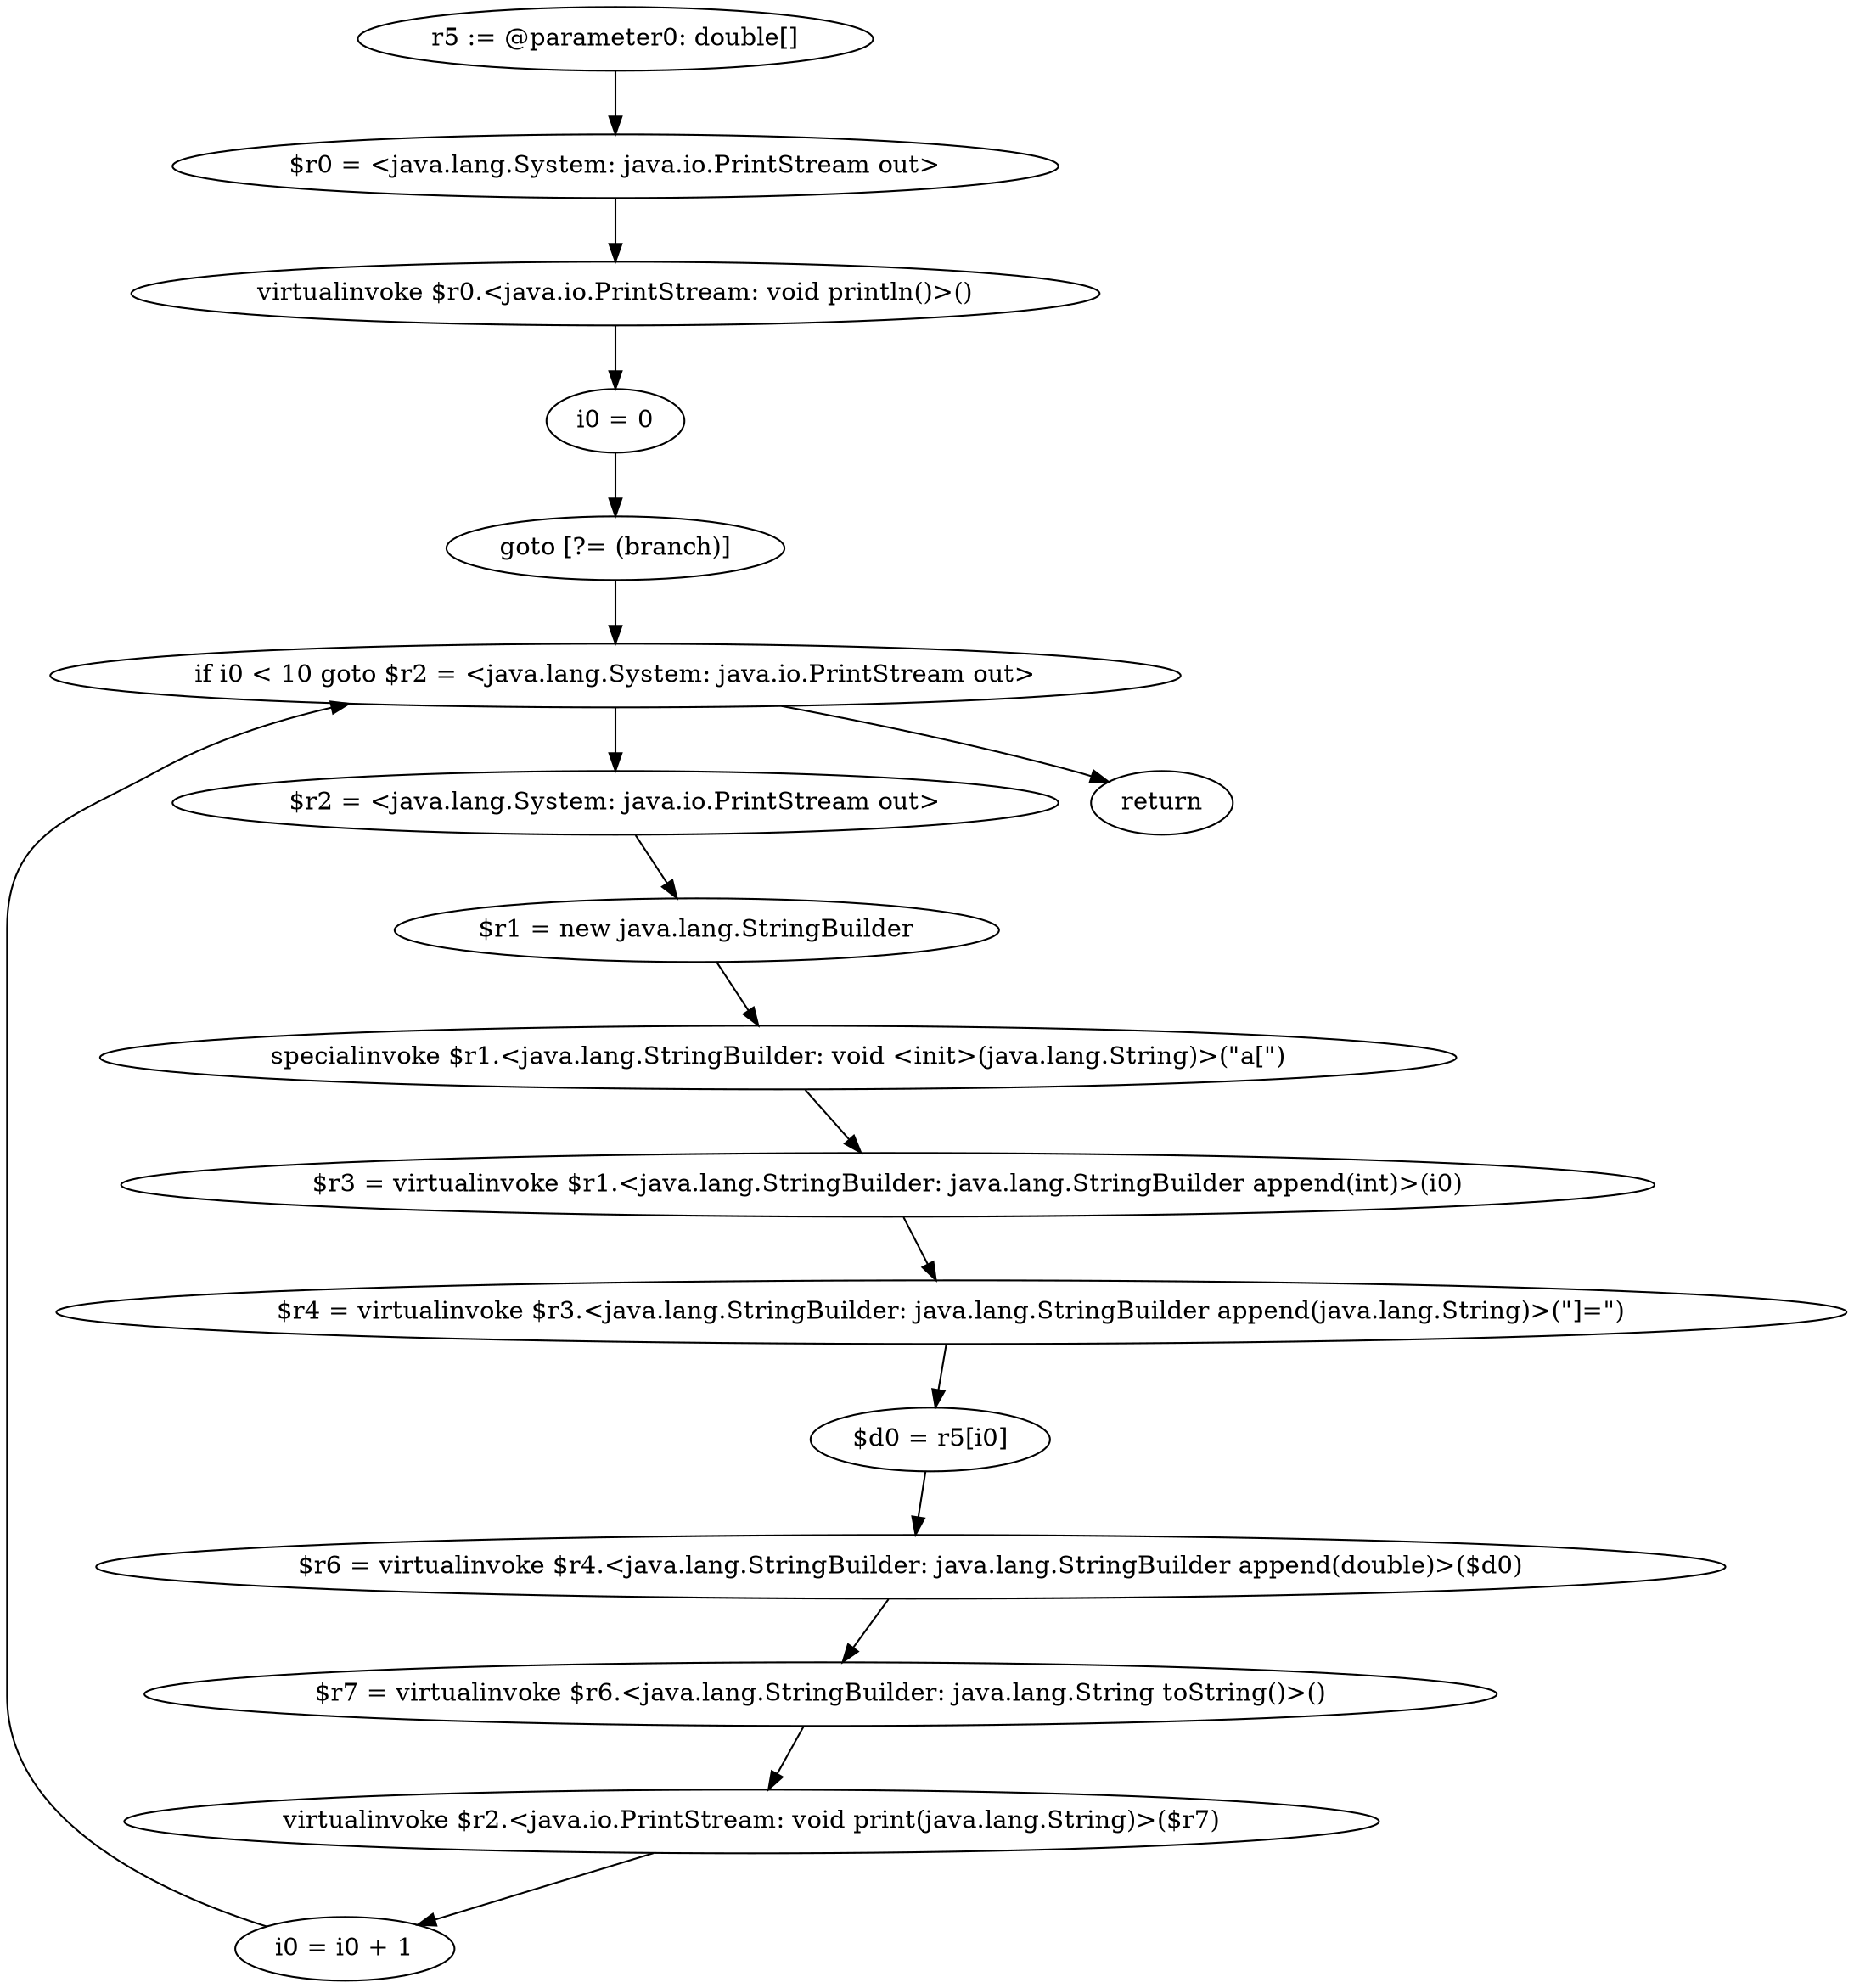 digraph "unitGraph" {
    "r5 := @parameter0: double[]"
    "$r0 = <java.lang.System: java.io.PrintStream out>"
    "virtualinvoke $r0.<java.io.PrintStream: void println()>()"
    "i0 = 0"
    "goto [?= (branch)]"
    "$r2 = <java.lang.System: java.io.PrintStream out>"
    "$r1 = new java.lang.StringBuilder"
    "specialinvoke $r1.<java.lang.StringBuilder: void <init>(java.lang.String)>(\"a[\")"
    "$r3 = virtualinvoke $r1.<java.lang.StringBuilder: java.lang.StringBuilder append(int)>(i0)"
    "$r4 = virtualinvoke $r3.<java.lang.StringBuilder: java.lang.StringBuilder append(java.lang.String)>(\"]=\")"
    "$d0 = r5[i0]"
    "$r6 = virtualinvoke $r4.<java.lang.StringBuilder: java.lang.StringBuilder append(double)>($d0)"
    "$r7 = virtualinvoke $r6.<java.lang.StringBuilder: java.lang.String toString()>()"
    "virtualinvoke $r2.<java.io.PrintStream: void print(java.lang.String)>($r7)"
    "i0 = i0 + 1"
    "if i0 < 10 goto $r2 = <java.lang.System: java.io.PrintStream out>"
    "return"
    "r5 := @parameter0: double[]"->"$r0 = <java.lang.System: java.io.PrintStream out>";
    "$r0 = <java.lang.System: java.io.PrintStream out>"->"virtualinvoke $r0.<java.io.PrintStream: void println()>()";
    "virtualinvoke $r0.<java.io.PrintStream: void println()>()"->"i0 = 0";
    "i0 = 0"->"goto [?= (branch)]";
    "goto [?= (branch)]"->"if i0 < 10 goto $r2 = <java.lang.System: java.io.PrintStream out>";
    "$r2 = <java.lang.System: java.io.PrintStream out>"->"$r1 = new java.lang.StringBuilder";
    "$r1 = new java.lang.StringBuilder"->"specialinvoke $r1.<java.lang.StringBuilder: void <init>(java.lang.String)>(\"a[\")";
    "specialinvoke $r1.<java.lang.StringBuilder: void <init>(java.lang.String)>(\"a[\")"->"$r3 = virtualinvoke $r1.<java.lang.StringBuilder: java.lang.StringBuilder append(int)>(i0)";
    "$r3 = virtualinvoke $r1.<java.lang.StringBuilder: java.lang.StringBuilder append(int)>(i0)"->"$r4 = virtualinvoke $r3.<java.lang.StringBuilder: java.lang.StringBuilder append(java.lang.String)>(\"]=\")";
    "$r4 = virtualinvoke $r3.<java.lang.StringBuilder: java.lang.StringBuilder append(java.lang.String)>(\"]=\")"->"$d0 = r5[i0]";
    "$d0 = r5[i0]"->"$r6 = virtualinvoke $r4.<java.lang.StringBuilder: java.lang.StringBuilder append(double)>($d0)";
    "$r6 = virtualinvoke $r4.<java.lang.StringBuilder: java.lang.StringBuilder append(double)>($d0)"->"$r7 = virtualinvoke $r6.<java.lang.StringBuilder: java.lang.String toString()>()";
    "$r7 = virtualinvoke $r6.<java.lang.StringBuilder: java.lang.String toString()>()"->"virtualinvoke $r2.<java.io.PrintStream: void print(java.lang.String)>($r7)";
    "virtualinvoke $r2.<java.io.PrintStream: void print(java.lang.String)>($r7)"->"i0 = i0 + 1";
    "i0 = i0 + 1"->"if i0 < 10 goto $r2 = <java.lang.System: java.io.PrintStream out>";
    "if i0 < 10 goto $r2 = <java.lang.System: java.io.PrintStream out>"->"return";
    "if i0 < 10 goto $r2 = <java.lang.System: java.io.PrintStream out>"->"$r2 = <java.lang.System: java.io.PrintStream out>";
}
